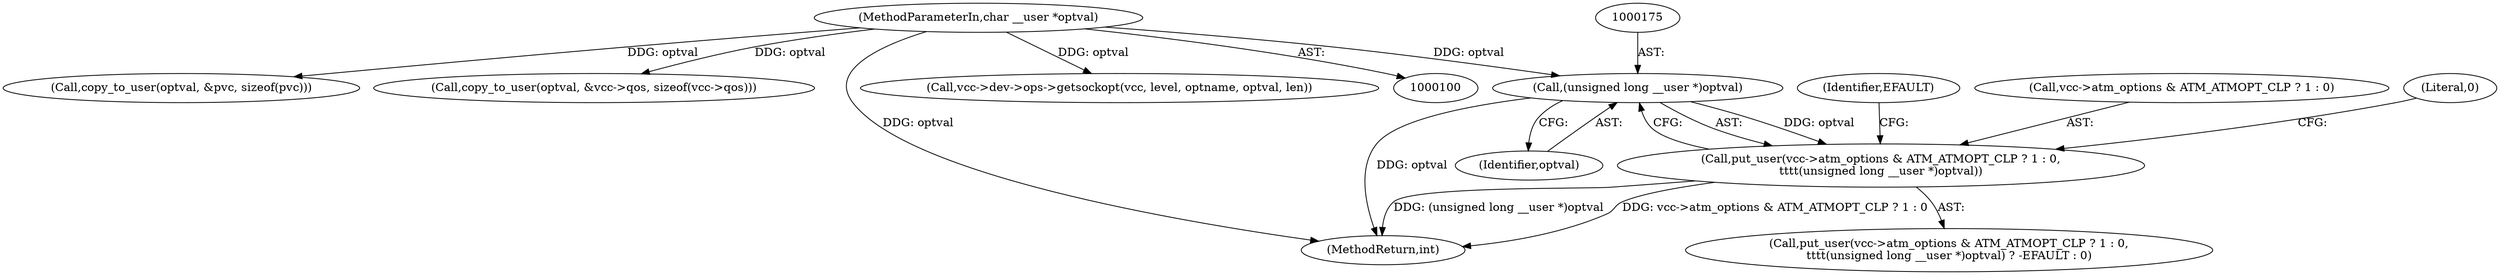 digraph "0_linux_e862f1a9b7df4e8196ebec45ac62295138aa3fc2@pointer" {
"1000174" [label="(Call,(unsigned long __user *)optval)"];
"1000104" [label="(MethodParameterIn,char __user *optval)"];
"1000165" [label="(Call,put_user(vcc->atm_options & ATM_ATMOPT_CLP ? 1 : 0,\n\t\t\t\t(unsigned long __user *)optval))"];
"1000104" [label="(MethodParameterIn,char __user *optval)"];
"1000178" [label="(Identifier,EFAULT)"];
"1000241" [label="(Call,copy_to_user(optval, &pvc, sizeof(pvc)))"];
"1000164" [label="(Call,put_user(vcc->atm_options & ATM_ATMOPT_CLP ? 1 : 0,\n\t\t\t\t(unsigned long __user *)optval) ? -EFAULT : 0)"];
"1000176" [label="(Identifier,optval)"];
"1000174" [label="(Call,(unsigned long __user *)optval)"];
"1000149" [label="(Call,copy_to_user(optval, &vcc->qos, sizeof(vcc->qos)))"];
"1000283" [label="(MethodReturn,int)"];
"1000166" [label="(Call,vcc->atm_options & ATM_ATMOPT_CLP ? 1 : 0)"];
"1000179" [label="(Literal,0)"];
"1000165" [label="(Call,put_user(vcc->atm_options & ATM_ATMOPT_CLP ? 1 : 0,\n\t\t\t\t(unsigned long __user *)optval))"];
"1000277" [label="(Call,vcc->dev->ops->getsockopt(vcc, level, optname, optval, len))"];
"1000174" -> "1000165"  [label="AST: "];
"1000174" -> "1000176"  [label="CFG: "];
"1000175" -> "1000174"  [label="AST: "];
"1000176" -> "1000174"  [label="AST: "];
"1000165" -> "1000174"  [label="CFG: "];
"1000174" -> "1000283"  [label="DDG: optval"];
"1000174" -> "1000165"  [label="DDG: optval"];
"1000104" -> "1000174"  [label="DDG: optval"];
"1000104" -> "1000100"  [label="AST: "];
"1000104" -> "1000283"  [label="DDG: optval"];
"1000104" -> "1000149"  [label="DDG: optval"];
"1000104" -> "1000241"  [label="DDG: optval"];
"1000104" -> "1000277"  [label="DDG: optval"];
"1000165" -> "1000164"  [label="AST: "];
"1000166" -> "1000165"  [label="AST: "];
"1000178" -> "1000165"  [label="CFG: "];
"1000179" -> "1000165"  [label="CFG: "];
"1000165" -> "1000283"  [label="DDG: vcc->atm_options & ATM_ATMOPT_CLP ? 1 : 0"];
"1000165" -> "1000283"  [label="DDG: (unsigned long __user *)optval"];
}

